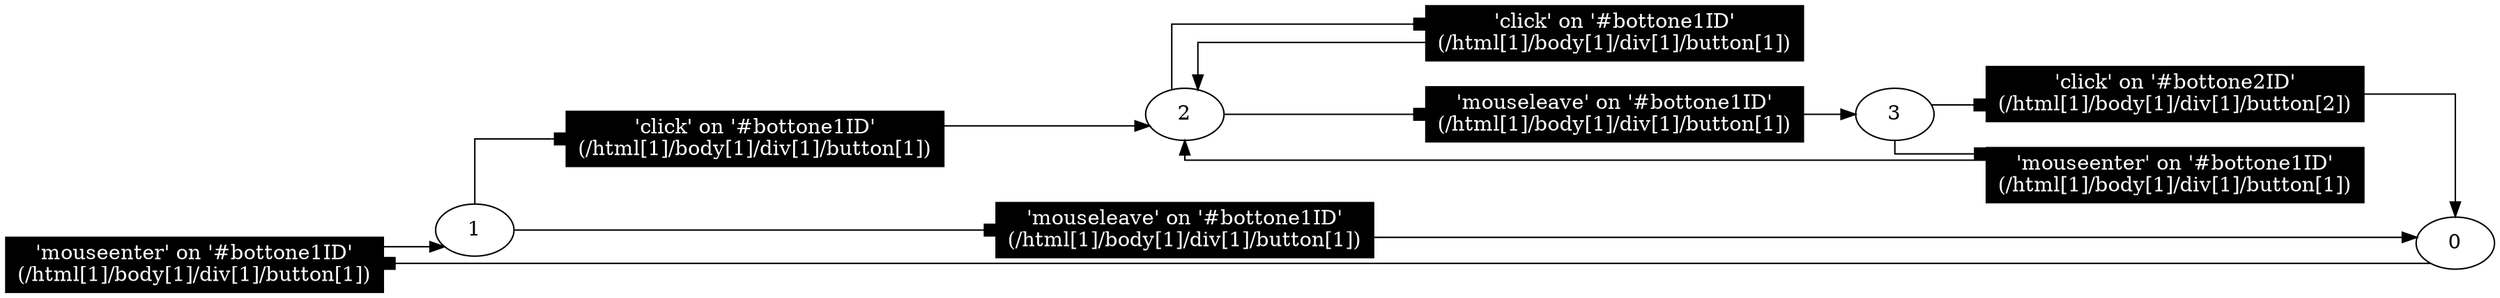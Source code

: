 digraph G {

	rankdir="LR";
	splines=ortho;

	E0 [label="'mouseenter' on '#bottone1ID'\n(/html[1]/body[1]/div[1]/button[1])", shape="box", style="filled", fillcolor="#000000", fontcolor="#FFFFFF"];
	0 -> E0 [arrowhead="box"];
	E0 -> 1;

	E1 [label="'click' on '#bottone1ID'\n(/html[1]/body[1]/div[1]/button[1])", shape="box", style="filled", fillcolor="#000000", fontcolor="#FFFFFF"];
	1 -> E1 [arrowhead="box"];
	E1 -> 2;

	E2 [label="'mouseleave' on '#bottone1ID'\n(/html[1]/body[1]/div[1]/button[1])", shape="box", style="filled", fillcolor="#000000", fontcolor="#FFFFFF"];
	1 -> E2 [arrowhead="box"];
	E2 -> 0;

	E3 [label="'click' on '#bottone1ID'\n(/html[1]/body[1]/div[1]/button[1])", shape="box", style="filled", fillcolor="#000000", fontcolor="#FFFFFF"];
	2 -> E3 [arrowhead="box"];
	E3 -> 2;

	E4 [label="'mouseleave' on '#bottone1ID'\n(/html[1]/body[1]/div[1]/button[1])", shape="box", style="filled", fillcolor="#000000", fontcolor="#FFFFFF"];
	2 -> E4 [arrowhead="box"];
	E4 -> 3;

	E5 [label="'mouseenter' on '#bottone1ID'\n(/html[1]/body[1]/div[1]/button[1])", shape="box", style="filled", fillcolor="#000000", fontcolor="#FFFFFF"];
	3 -> E5 [arrowhead="box"];
	E5 -> 2;

	E6 [label="'click' on '#bottone2ID'\n(/html[1]/body[1]/div[1]/button[2])", shape="box", style="filled", fillcolor="#000000", fontcolor="#FFFFFF"];
	3 -> E6 [arrowhead="box"];
	E6 -> 0;

}